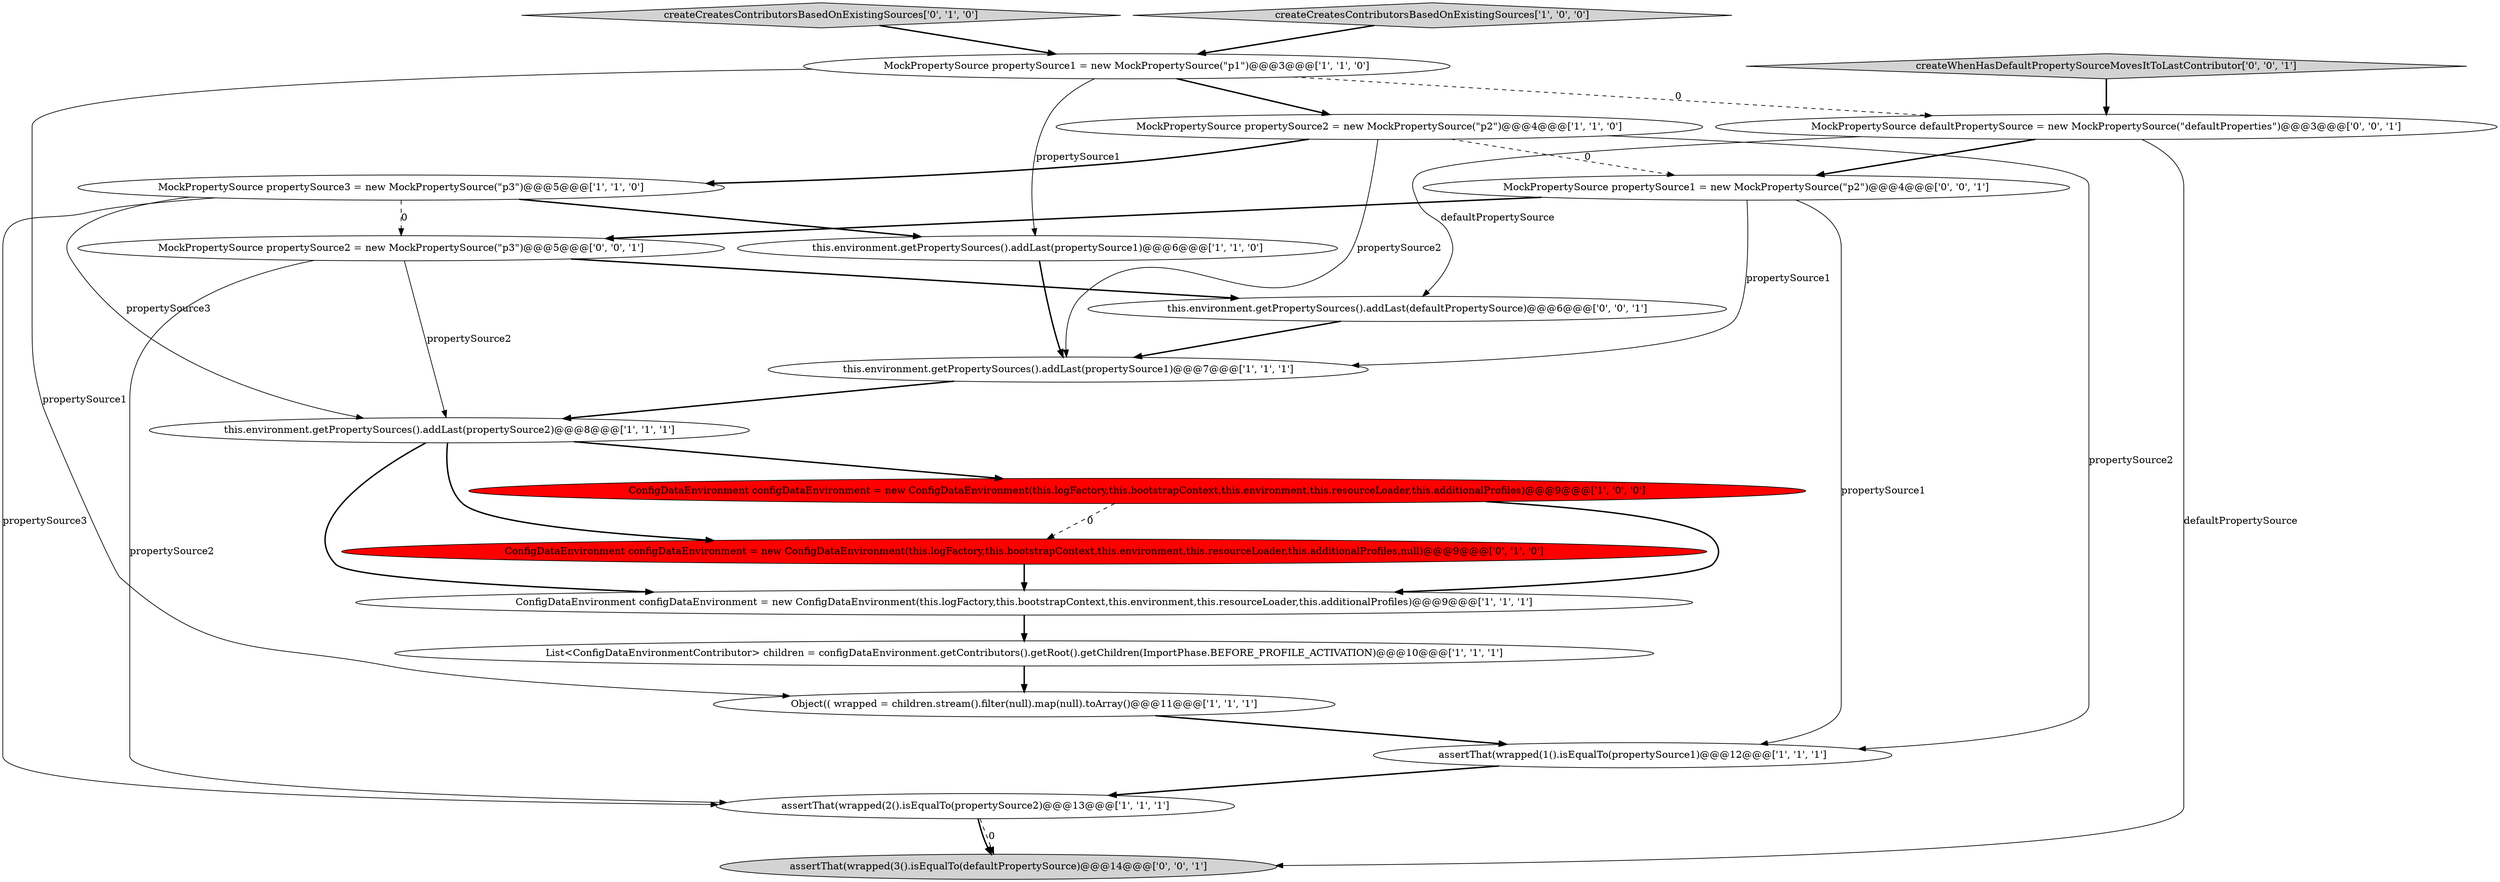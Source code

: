 digraph {
3 [style = filled, label = "MockPropertySource propertySource2 = new MockPropertySource(\"p2\")@@@4@@@['1', '1', '0']", fillcolor = white, shape = ellipse image = "AAA0AAABBB1BBB"];
14 [style = filled, label = "createCreatesContributorsBasedOnExistingSources['0', '1', '0']", fillcolor = lightgray, shape = diamond image = "AAA0AAABBB2BBB"];
16 [style = filled, label = "MockPropertySource defaultPropertySource = new MockPropertySource(\"defaultProperties\")@@@3@@@['0', '0', '1']", fillcolor = white, shape = ellipse image = "AAA0AAABBB3BBB"];
17 [style = filled, label = "MockPropertySource propertySource1 = new MockPropertySource(\"p2\")@@@4@@@['0', '0', '1']", fillcolor = white, shape = ellipse image = "AAA0AAABBB3BBB"];
15 [style = filled, label = "createWhenHasDefaultPropertySourceMovesItToLastContributor['0', '0', '1']", fillcolor = lightgray, shape = diamond image = "AAA0AAABBB3BBB"];
0 [style = filled, label = "Object(( wrapped = children.stream().filter(null).map(null).toArray()@@@11@@@['1', '1', '1']", fillcolor = white, shape = ellipse image = "AAA0AAABBB1BBB"];
8 [style = filled, label = "assertThat(wrapped(2().isEqualTo(propertySource2)@@@13@@@['1', '1', '1']", fillcolor = white, shape = ellipse image = "AAA0AAABBB1BBB"];
5 [style = filled, label = "createCreatesContributorsBasedOnExistingSources['1', '0', '0']", fillcolor = lightgray, shape = diamond image = "AAA0AAABBB1BBB"];
10 [style = filled, label = "List<ConfigDataEnvironmentContributor> children = configDataEnvironment.getContributors().getRoot().getChildren(ImportPhase.BEFORE_PROFILE_ACTIVATION)@@@10@@@['1', '1', '1']", fillcolor = white, shape = ellipse image = "AAA0AAABBB1BBB"];
19 [style = filled, label = "MockPropertySource propertySource2 = new MockPropertySource(\"p3\")@@@5@@@['0', '0', '1']", fillcolor = white, shape = ellipse image = "AAA0AAABBB3BBB"];
13 [style = filled, label = "ConfigDataEnvironment configDataEnvironment = new ConfigDataEnvironment(this.logFactory,this.bootstrapContext,this.environment,this.resourceLoader,this.additionalProfiles,null)@@@9@@@['0', '1', '0']", fillcolor = red, shape = ellipse image = "AAA1AAABBB2BBB"];
9 [style = filled, label = "assertThat(wrapped(1().isEqualTo(propertySource1)@@@12@@@['1', '1', '1']", fillcolor = white, shape = ellipse image = "AAA0AAABBB1BBB"];
2 [style = filled, label = "this.environment.getPropertySources().addLast(propertySource2)@@@8@@@['1', '1', '1']", fillcolor = white, shape = ellipse image = "AAA0AAABBB1BBB"];
4 [style = filled, label = "MockPropertySource propertySource1 = new MockPropertySource(\"p1\")@@@3@@@['1', '1', '0']", fillcolor = white, shape = ellipse image = "AAA0AAABBB1BBB"];
20 [style = filled, label = "assertThat(wrapped(3().isEqualTo(defaultPropertySource)@@@14@@@['0', '0', '1']", fillcolor = lightgray, shape = ellipse image = "AAA0AAABBB3BBB"];
6 [style = filled, label = "ConfigDataEnvironment configDataEnvironment = new ConfigDataEnvironment(this.logFactory,this.bootstrapContext,this.environment,this.resourceLoader,this.additionalProfiles)@@@9@@@['1', '0', '0']", fillcolor = red, shape = ellipse image = "AAA1AAABBB1BBB"];
11 [style = filled, label = "ConfigDataEnvironment configDataEnvironment = new ConfigDataEnvironment(this.logFactory,this.bootstrapContext,this.environment,this.resourceLoader,this.additionalProfiles)@@@9@@@['1', '1', '1']", fillcolor = white, shape = ellipse image = "AAA0AAABBB1BBB"];
12 [style = filled, label = "this.environment.getPropertySources().addLast(propertySource1)@@@7@@@['1', '1', '1']", fillcolor = white, shape = ellipse image = "AAA0AAABBB1BBB"];
18 [style = filled, label = "this.environment.getPropertySources().addLast(defaultPropertySource)@@@6@@@['0', '0', '1']", fillcolor = white, shape = ellipse image = "AAA0AAABBB3BBB"];
7 [style = filled, label = "this.environment.getPropertySources().addLast(propertySource1)@@@6@@@['1', '1', '0']", fillcolor = white, shape = ellipse image = "AAA0AAABBB1BBB"];
1 [style = filled, label = "MockPropertySource propertySource3 = new MockPropertySource(\"p3\")@@@5@@@['1', '1', '0']", fillcolor = white, shape = ellipse image = "AAA0AAABBB1BBB"];
19->2 [style = solid, label="propertySource2"];
4->3 [style = bold, label=""];
0->9 [style = bold, label=""];
19->18 [style = bold, label=""];
3->17 [style = dashed, label="0"];
4->16 [style = dashed, label="0"];
3->1 [style = bold, label=""];
3->12 [style = solid, label="propertySource2"];
1->8 [style = solid, label="propertySource3"];
7->12 [style = bold, label=""];
2->6 [style = bold, label=""];
4->0 [style = solid, label="propertySource1"];
19->8 [style = solid, label="propertySource2"];
17->12 [style = solid, label="propertySource1"];
1->19 [style = dashed, label="0"];
8->20 [style = dashed, label="0"];
18->12 [style = bold, label=""];
16->20 [style = solid, label="defaultPropertySource"];
16->17 [style = bold, label=""];
9->8 [style = bold, label=""];
15->16 [style = bold, label=""];
1->7 [style = bold, label=""];
13->11 [style = bold, label=""];
17->19 [style = bold, label=""];
2->13 [style = bold, label=""];
12->2 [style = bold, label=""];
8->20 [style = bold, label=""];
6->13 [style = dashed, label="0"];
4->7 [style = solid, label="propertySource1"];
11->10 [style = bold, label=""];
6->11 [style = bold, label=""];
5->4 [style = bold, label=""];
10->0 [style = bold, label=""];
17->9 [style = solid, label="propertySource1"];
16->18 [style = solid, label="defaultPropertySource"];
3->9 [style = solid, label="propertySource2"];
2->11 [style = bold, label=""];
1->2 [style = solid, label="propertySource3"];
14->4 [style = bold, label=""];
}
